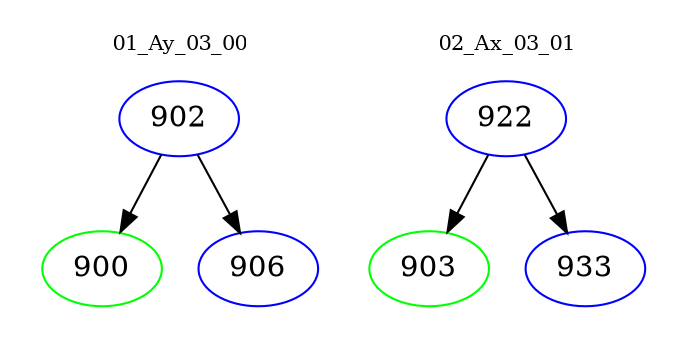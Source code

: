 digraph{
subgraph cluster_0 {
color = white
label = "01_Ay_03_00";
fontsize=10;
T0_902 [label="902", color="blue"]
T0_902 -> T0_900 [color="black"]
T0_900 [label="900", color="green"]
T0_902 -> T0_906 [color="black"]
T0_906 [label="906", color="blue"]
}
subgraph cluster_1 {
color = white
label = "02_Ax_03_01";
fontsize=10;
T1_922 [label="922", color="blue"]
T1_922 -> T1_903 [color="black"]
T1_903 [label="903", color="green"]
T1_922 -> T1_933 [color="black"]
T1_933 [label="933", color="blue"]
}
}
